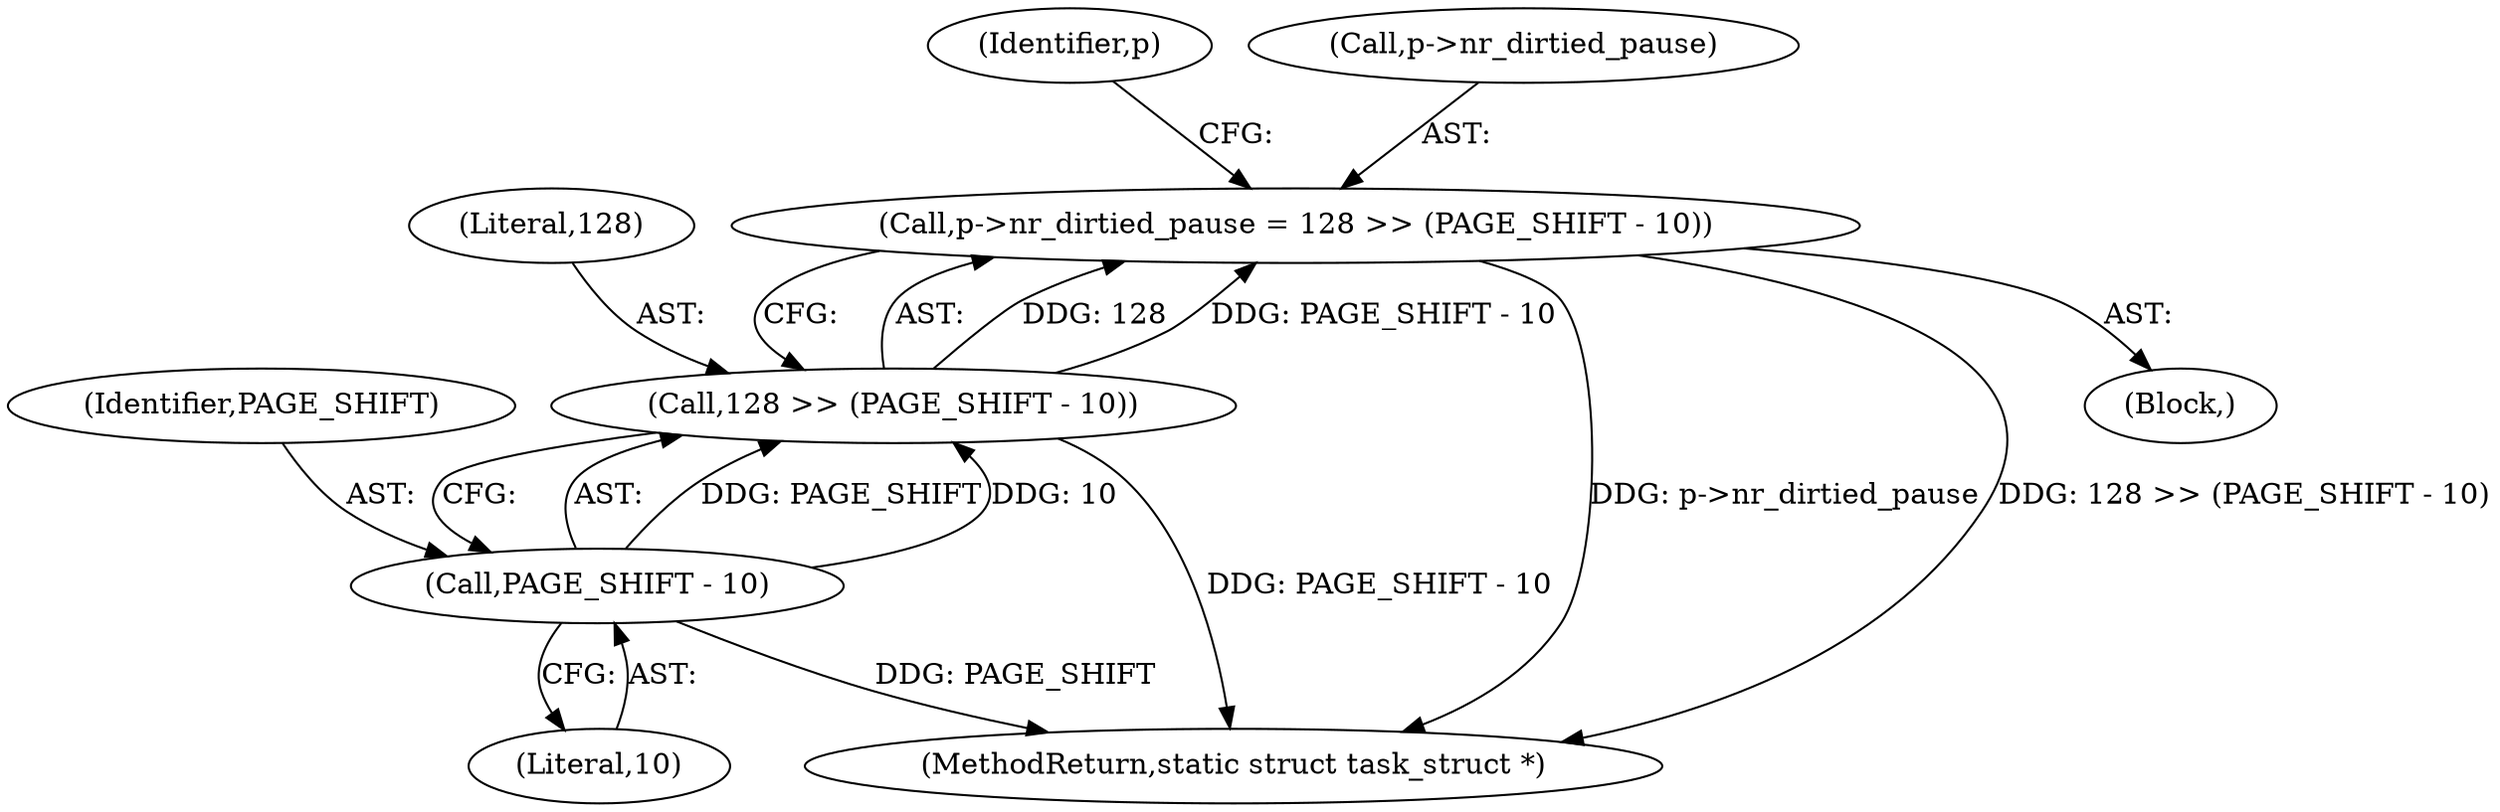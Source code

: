 digraph "0_linux_e66eded8309ebf679d3d3c1f5820d1f2ca332c71_0@pointer" {
"1000871" [label="(Call,p->nr_dirtied_pause = 128 >> (PAGE_SHIFT - 10))"];
"1000875" [label="(Call,128 >> (PAGE_SHIFT - 10))"];
"1000877" [label="(Call,PAGE_SHIFT - 10)"];
"1000876" [label="(Literal,128)"];
"1000877" [label="(Call,PAGE_SHIFT - 10)"];
"1000875" [label="(Call,128 >> (PAGE_SHIFT - 10))"];
"1000879" [label="(Literal,10)"];
"1000882" [label="(Identifier,p)"];
"1000878" [label="(Identifier,PAGE_SHIFT)"];
"1000872" [label="(Call,p->nr_dirtied_pause)"];
"1001227" [label="(MethodReturn,static struct task_struct *)"];
"1000871" [label="(Call,p->nr_dirtied_pause = 128 >> (PAGE_SHIFT - 10))"];
"1000127" [label="(Block,)"];
"1000871" -> "1000127"  [label="AST: "];
"1000871" -> "1000875"  [label="CFG: "];
"1000872" -> "1000871"  [label="AST: "];
"1000875" -> "1000871"  [label="AST: "];
"1000882" -> "1000871"  [label="CFG: "];
"1000871" -> "1001227"  [label="DDG: p->nr_dirtied_pause"];
"1000871" -> "1001227"  [label="DDG: 128 >> (PAGE_SHIFT - 10)"];
"1000875" -> "1000871"  [label="DDG: 128"];
"1000875" -> "1000871"  [label="DDG: PAGE_SHIFT - 10"];
"1000875" -> "1000877"  [label="CFG: "];
"1000876" -> "1000875"  [label="AST: "];
"1000877" -> "1000875"  [label="AST: "];
"1000875" -> "1001227"  [label="DDG: PAGE_SHIFT - 10"];
"1000877" -> "1000875"  [label="DDG: PAGE_SHIFT"];
"1000877" -> "1000875"  [label="DDG: 10"];
"1000877" -> "1000879"  [label="CFG: "];
"1000878" -> "1000877"  [label="AST: "];
"1000879" -> "1000877"  [label="AST: "];
"1000877" -> "1001227"  [label="DDG: PAGE_SHIFT"];
}
